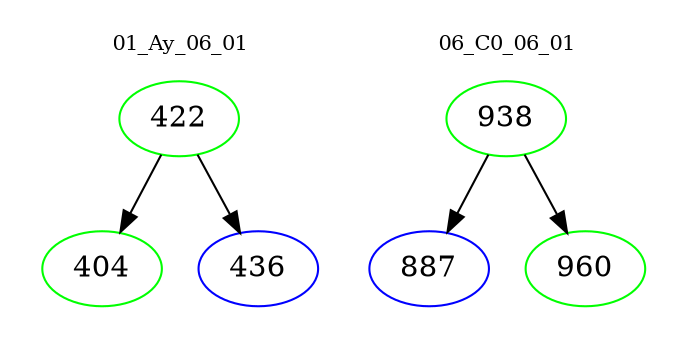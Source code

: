 digraph{
subgraph cluster_0 {
color = white
label = "01_Ay_06_01";
fontsize=10;
T0_422 [label="422", color="green"]
T0_422 -> T0_404 [color="black"]
T0_404 [label="404", color="green"]
T0_422 -> T0_436 [color="black"]
T0_436 [label="436", color="blue"]
}
subgraph cluster_1 {
color = white
label = "06_C0_06_01";
fontsize=10;
T1_938 [label="938", color="green"]
T1_938 -> T1_887 [color="black"]
T1_887 [label="887", color="blue"]
T1_938 -> T1_960 [color="black"]
T1_960 [label="960", color="green"]
}
}

